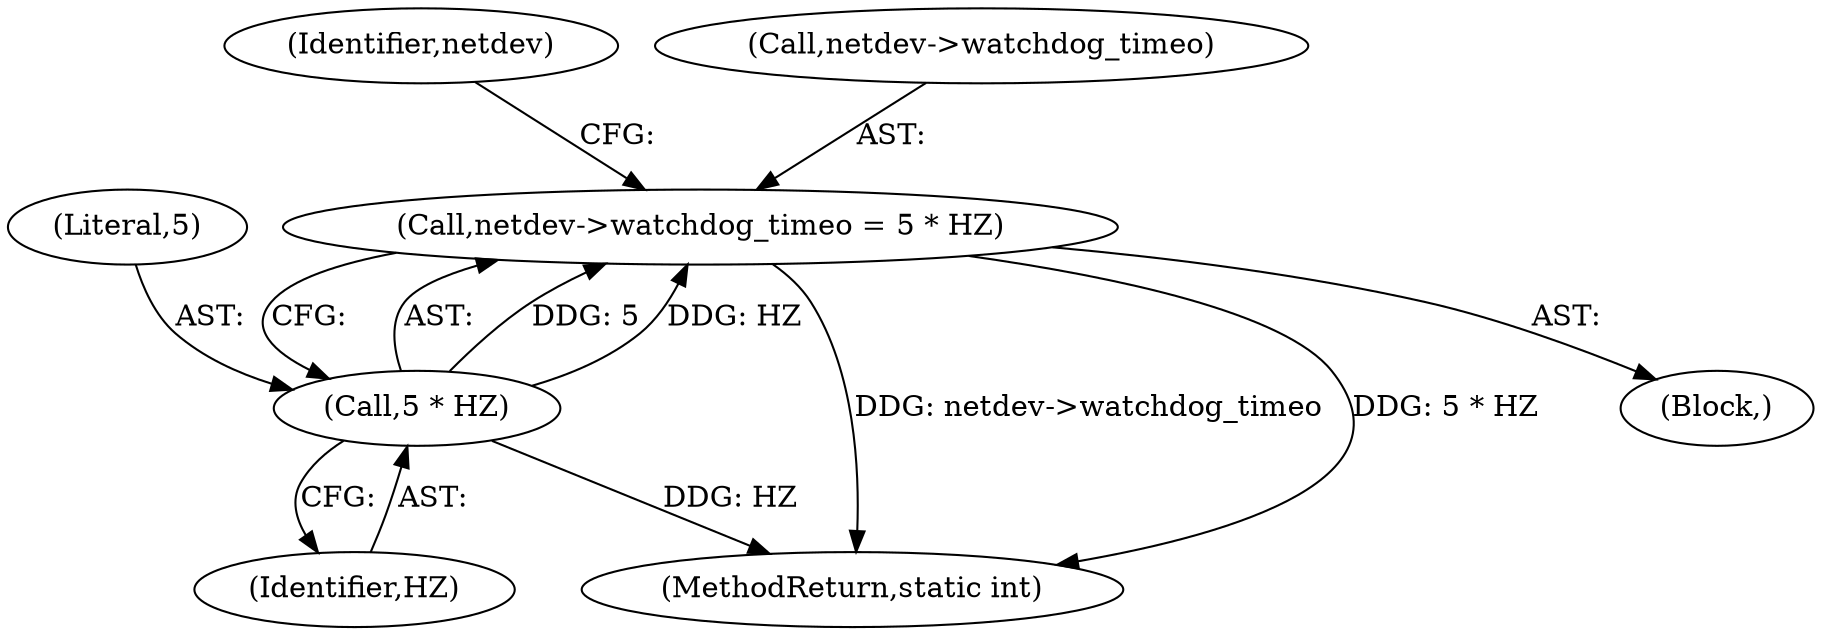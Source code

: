 digraph "0_linux_f43bfaeddc79effbf3d0fcb53ca477cca66f3db8@pointer" {
"1000250" [label="(Call,netdev->watchdog_timeo = 5 * HZ)"];
"1000254" [label="(Call,5 * HZ)"];
"1000256" [label="(Identifier,HZ)"];
"1000112" [label="(Block,)"];
"1000254" [label="(Call,5 * HZ)"];
"1000259" [label="(Identifier,netdev)"];
"1000436" [label="(MethodReturn,static int)"];
"1000251" [label="(Call,netdev->watchdog_timeo)"];
"1000250" [label="(Call,netdev->watchdog_timeo = 5 * HZ)"];
"1000255" [label="(Literal,5)"];
"1000250" -> "1000112"  [label="AST: "];
"1000250" -> "1000254"  [label="CFG: "];
"1000251" -> "1000250"  [label="AST: "];
"1000254" -> "1000250"  [label="AST: "];
"1000259" -> "1000250"  [label="CFG: "];
"1000250" -> "1000436"  [label="DDG: netdev->watchdog_timeo"];
"1000250" -> "1000436"  [label="DDG: 5 * HZ"];
"1000254" -> "1000250"  [label="DDG: 5"];
"1000254" -> "1000250"  [label="DDG: HZ"];
"1000254" -> "1000256"  [label="CFG: "];
"1000255" -> "1000254"  [label="AST: "];
"1000256" -> "1000254"  [label="AST: "];
"1000254" -> "1000436"  [label="DDG: HZ"];
}
